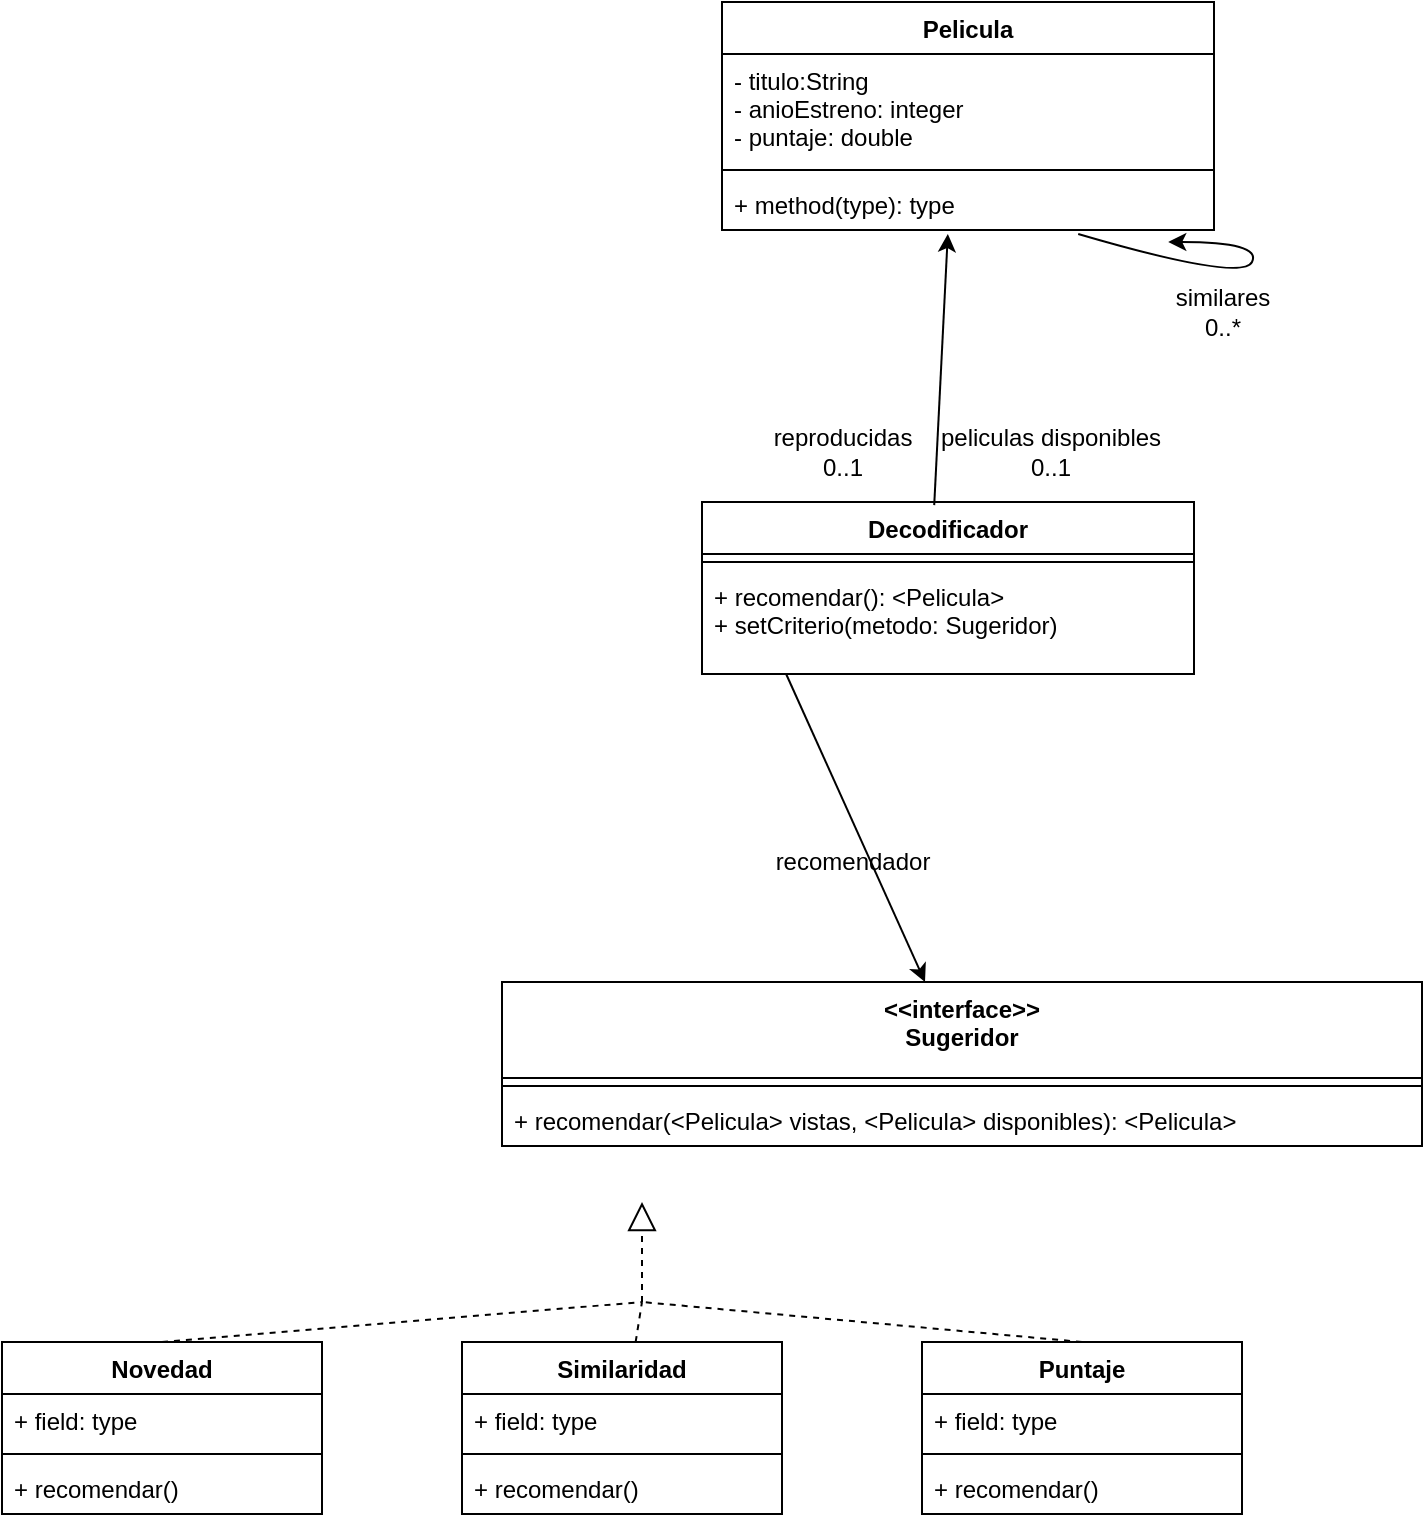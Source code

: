 <mxfile version="17.4.1" type="github">
  <diagram id="h87udIRX1UEoffj4J0M0" name="Page-1">
    <mxGraphModel dx="1568" dy="752" grid="1" gridSize="10" guides="1" tooltips="1" connect="1" arrows="1" fold="1" page="1" pageScale="1" pageWidth="827" pageHeight="1169" math="0" shadow="0">
      <root>
        <mxCell id="0" />
        <mxCell id="1" parent="0" />
        <mxCell id="5vG_H_VH1CffKF7a3QQ1-1" value="Pelicula" style="swimlane;fontStyle=1;align=center;verticalAlign=top;childLayout=stackLayout;horizontal=1;startSize=26;horizontalStack=0;resizeParent=1;resizeParentMax=0;resizeLast=0;collapsible=1;marginBottom=0;" vertex="1" parent="1">
          <mxGeometry x="250" y="80" width="246" height="114" as="geometry" />
        </mxCell>
        <mxCell id="5vG_H_VH1CffKF7a3QQ1-2" value="- titulo:String&#xa;- anioEstreno: integer&#xa;- puntaje: double&#xa;" style="text;strokeColor=none;fillColor=none;align=left;verticalAlign=top;spacingLeft=4;spacingRight=4;overflow=hidden;rotatable=0;points=[[0,0.5],[1,0.5]];portConstraint=eastwest;" vertex="1" parent="5vG_H_VH1CffKF7a3QQ1-1">
          <mxGeometry y="26" width="246" height="54" as="geometry" />
        </mxCell>
        <mxCell id="5vG_H_VH1CffKF7a3QQ1-3" value="" style="line;strokeWidth=1;fillColor=none;align=left;verticalAlign=middle;spacingTop=-1;spacingLeft=3;spacingRight=3;rotatable=0;labelPosition=right;points=[];portConstraint=eastwest;" vertex="1" parent="5vG_H_VH1CffKF7a3QQ1-1">
          <mxGeometry y="80" width="246" height="8" as="geometry" />
        </mxCell>
        <mxCell id="5vG_H_VH1CffKF7a3QQ1-4" value="+ method(type): type" style="text;strokeColor=none;fillColor=none;align=left;verticalAlign=top;spacingLeft=4;spacingRight=4;overflow=hidden;rotatable=0;points=[[0,0.5],[1,0.5]];portConstraint=eastwest;" vertex="1" parent="5vG_H_VH1CffKF7a3QQ1-1">
          <mxGeometry y="88" width="246" height="26" as="geometry" />
        </mxCell>
        <mxCell id="5vG_H_VH1CffKF7a3QQ1-41" value="" style="curved=1;endArrow=classic;html=1;rounded=0;entryX=0.907;entryY=1.231;entryDx=0;entryDy=0;entryPerimeter=0;exitX=0.724;exitY=1.077;exitDx=0;exitDy=0;exitPerimeter=0;" edge="1" parent="5vG_H_VH1CffKF7a3QQ1-1" source="5vG_H_VH1CffKF7a3QQ1-4" target="5vG_H_VH1CffKF7a3QQ1-4">
          <mxGeometry width="50" height="50" relative="1" as="geometry">
            <mxPoint x="-10" y="220" as="sourcePoint" />
            <mxPoint x="40" y="170" as="targetPoint" />
            <Array as="points">
              <mxPoint x="260" y="140" />
              <mxPoint x="270" y="120" />
            </Array>
          </mxGeometry>
        </mxCell>
        <mxCell id="5vG_H_VH1CffKF7a3QQ1-5" value="Decodificador" style="swimlane;fontStyle=1;align=center;verticalAlign=top;childLayout=stackLayout;horizontal=1;startSize=26;horizontalStack=0;resizeParent=1;resizeParentMax=0;resizeLast=0;collapsible=1;marginBottom=0;" vertex="1" parent="1">
          <mxGeometry x="240" y="330" width="246" height="86" as="geometry" />
        </mxCell>
        <mxCell id="5vG_H_VH1CffKF7a3QQ1-7" value="" style="line;strokeWidth=1;fillColor=none;align=left;verticalAlign=middle;spacingTop=-1;spacingLeft=3;spacingRight=3;rotatable=0;labelPosition=right;points=[];portConstraint=eastwest;" vertex="1" parent="5vG_H_VH1CffKF7a3QQ1-5">
          <mxGeometry y="26" width="246" height="8" as="geometry" />
        </mxCell>
        <mxCell id="5vG_H_VH1CffKF7a3QQ1-8" value="+ recomendar(): &lt;Pelicula&gt;&#xa;+ setCriterio(metodo: Sugeridor)" style="text;strokeColor=none;fillColor=none;align=left;verticalAlign=top;spacingLeft=4;spacingRight=4;overflow=hidden;rotatable=0;points=[[0,0.5],[1,0.5]];portConstraint=eastwest;" vertex="1" parent="5vG_H_VH1CffKF7a3QQ1-5">
          <mxGeometry y="34" width="246" height="52" as="geometry" />
        </mxCell>
        <mxCell id="5vG_H_VH1CffKF7a3QQ1-9" value="" style="endArrow=classic;html=1;rounded=0;exitX=0.472;exitY=0.018;exitDx=0;exitDy=0;exitPerimeter=0;entryX=0.459;entryY=1.077;entryDx=0;entryDy=0;entryPerimeter=0;" edge="1" parent="1" source="5vG_H_VH1CffKF7a3QQ1-5" target="5vG_H_VH1CffKF7a3QQ1-4">
          <mxGeometry width="50" height="50" relative="1" as="geometry">
            <mxPoint x="340" y="420" as="sourcePoint" />
            <mxPoint x="360" y="230" as="targetPoint" />
          </mxGeometry>
        </mxCell>
        <mxCell id="5vG_H_VH1CffKF7a3QQ1-11" value="reproducidas&lt;br&gt;0..1" style="text;html=1;align=center;verticalAlign=middle;resizable=0;points=[];autosize=1;strokeColor=none;fillColor=none;" vertex="1" parent="1">
          <mxGeometry x="270" y="290" width="80" height="30" as="geometry" />
        </mxCell>
        <mxCell id="5vG_H_VH1CffKF7a3QQ1-15" value="similares&lt;br&gt;0..*" style="text;html=1;align=center;verticalAlign=middle;resizable=0;points=[];autosize=1;strokeColor=none;fillColor=none;" vertex="1" parent="1">
          <mxGeometry x="470" y="220" width="60" height="30" as="geometry" />
        </mxCell>
        <mxCell id="5vG_H_VH1CffKF7a3QQ1-16" value="&lt;&lt;interface&gt;&gt;&#xa;Sugeridor" style="swimlane;fontStyle=1;align=center;verticalAlign=top;childLayout=stackLayout;horizontal=1;startSize=48;horizontalStack=0;resizeParent=1;resizeParentMax=0;resizeLast=0;collapsible=1;marginBottom=0;" vertex="1" parent="1">
          <mxGeometry x="140" y="570" width="460" height="82" as="geometry" />
        </mxCell>
        <mxCell id="5vG_H_VH1CffKF7a3QQ1-18" value="" style="line;strokeWidth=1;fillColor=none;align=left;verticalAlign=middle;spacingTop=-1;spacingLeft=3;spacingRight=3;rotatable=0;labelPosition=right;points=[];portConstraint=eastwest;" vertex="1" parent="5vG_H_VH1CffKF7a3QQ1-16">
          <mxGeometry y="48" width="460" height="8" as="geometry" />
        </mxCell>
        <mxCell id="5vG_H_VH1CffKF7a3QQ1-19" value="+ recomendar(&lt;Pelicula&gt; vistas, &lt;Pelicula&gt; disponibles): &lt;Pelicula&gt;" style="text;strokeColor=none;fillColor=none;align=left;verticalAlign=top;spacingLeft=4;spacingRight=4;overflow=hidden;rotatable=0;points=[[0,0.5],[1,0.5]];portConstraint=eastwest;" vertex="1" parent="5vG_H_VH1CffKF7a3QQ1-16">
          <mxGeometry y="56" width="460" height="26" as="geometry" />
        </mxCell>
        <mxCell id="5vG_H_VH1CffKF7a3QQ1-20" value="" style="endArrow=classic;html=1;rounded=0;exitX=0.171;exitY=1;exitDx=0;exitDy=0;exitPerimeter=0;" edge="1" parent="1" source="5vG_H_VH1CffKF7a3QQ1-8" target="5vG_H_VH1CffKF7a3QQ1-16">
          <mxGeometry width="50" height="50" relative="1" as="geometry">
            <mxPoint x="210" y="400" as="sourcePoint" />
            <mxPoint x="260" y="350" as="targetPoint" />
          </mxGeometry>
        </mxCell>
        <mxCell id="5vG_H_VH1CffKF7a3QQ1-21" value="recomendador" style="text;html=1;align=center;verticalAlign=middle;resizable=0;points=[];autosize=1;strokeColor=none;fillColor=none;" vertex="1" parent="1">
          <mxGeometry x="270" y="500" width="90" height="20" as="geometry" />
        </mxCell>
        <mxCell id="5vG_H_VH1CffKF7a3QQ1-22" value="Novedad" style="swimlane;fontStyle=1;align=center;verticalAlign=top;childLayout=stackLayout;horizontal=1;startSize=26;horizontalStack=0;resizeParent=1;resizeParentMax=0;resizeLast=0;collapsible=1;marginBottom=0;" vertex="1" parent="1">
          <mxGeometry x="-110" y="750" width="160" height="86" as="geometry" />
        </mxCell>
        <mxCell id="5vG_H_VH1CffKF7a3QQ1-23" value="+ field: type" style="text;strokeColor=none;fillColor=none;align=left;verticalAlign=top;spacingLeft=4;spacingRight=4;overflow=hidden;rotatable=0;points=[[0,0.5],[1,0.5]];portConstraint=eastwest;" vertex="1" parent="5vG_H_VH1CffKF7a3QQ1-22">
          <mxGeometry y="26" width="160" height="26" as="geometry" />
        </mxCell>
        <mxCell id="5vG_H_VH1CffKF7a3QQ1-24" value="" style="line;strokeWidth=1;fillColor=none;align=left;verticalAlign=middle;spacingTop=-1;spacingLeft=3;spacingRight=3;rotatable=0;labelPosition=right;points=[];portConstraint=eastwest;" vertex="1" parent="5vG_H_VH1CffKF7a3QQ1-22">
          <mxGeometry y="52" width="160" height="8" as="geometry" />
        </mxCell>
        <mxCell id="5vG_H_VH1CffKF7a3QQ1-25" value="+ recomendar()" style="text;strokeColor=none;fillColor=none;align=left;verticalAlign=top;spacingLeft=4;spacingRight=4;overflow=hidden;rotatable=0;points=[[0,0.5],[1,0.5]];portConstraint=eastwest;" vertex="1" parent="5vG_H_VH1CffKF7a3QQ1-22">
          <mxGeometry y="60" width="160" height="26" as="geometry" />
        </mxCell>
        <mxCell id="5vG_H_VH1CffKF7a3QQ1-26" value="Similaridad" style="swimlane;fontStyle=1;align=center;verticalAlign=top;childLayout=stackLayout;horizontal=1;startSize=26;horizontalStack=0;resizeParent=1;resizeParentMax=0;resizeLast=0;collapsible=1;marginBottom=0;" vertex="1" parent="1">
          <mxGeometry x="120" y="750" width="160" height="86" as="geometry" />
        </mxCell>
        <mxCell id="5vG_H_VH1CffKF7a3QQ1-27" value="+ field: type" style="text;strokeColor=none;fillColor=none;align=left;verticalAlign=top;spacingLeft=4;spacingRight=4;overflow=hidden;rotatable=0;points=[[0,0.5],[1,0.5]];portConstraint=eastwest;" vertex="1" parent="5vG_H_VH1CffKF7a3QQ1-26">
          <mxGeometry y="26" width="160" height="26" as="geometry" />
        </mxCell>
        <mxCell id="5vG_H_VH1CffKF7a3QQ1-28" value="" style="line;strokeWidth=1;fillColor=none;align=left;verticalAlign=middle;spacingTop=-1;spacingLeft=3;spacingRight=3;rotatable=0;labelPosition=right;points=[];portConstraint=eastwest;" vertex="1" parent="5vG_H_VH1CffKF7a3QQ1-26">
          <mxGeometry y="52" width="160" height="8" as="geometry" />
        </mxCell>
        <mxCell id="5vG_H_VH1CffKF7a3QQ1-29" value="+ recomendar()" style="text;strokeColor=none;fillColor=none;align=left;verticalAlign=top;spacingLeft=4;spacingRight=4;overflow=hidden;rotatable=0;points=[[0,0.5],[1,0.5]];portConstraint=eastwest;" vertex="1" parent="5vG_H_VH1CffKF7a3QQ1-26">
          <mxGeometry y="60" width="160" height="26" as="geometry" />
        </mxCell>
        <mxCell id="5vG_H_VH1CffKF7a3QQ1-30" value="Puntaje" style="swimlane;fontStyle=1;align=center;verticalAlign=top;childLayout=stackLayout;horizontal=1;startSize=26;horizontalStack=0;resizeParent=1;resizeParentMax=0;resizeLast=0;collapsible=1;marginBottom=0;" vertex="1" parent="1">
          <mxGeometry x="350" y="750" width="160" height="86" as="geometry" />
        </mxCell>
        <mxCell id="5vG_H_VH1CffKF7a3QQ1-31" value="+ field: type" style="text;strokeColor=none;fillColor=none;align=left;verticalAlign=top;spacingLeft=4;spacingRight=4;overflow=hidden;rotatable=0;points=[[0,0.5],[1,0.5]];portConstraint=eastwest;" vertex="1" parent="5vG_H_VH1CffKF7a3QQ1-30">
          <mxGeometry y="26" width="160" height="26" as="geometry" />
        </mxCell>
        <mxCell id="5vG_H_VH1CffKF7a3QQ1-32" value="" style="line;strokeWidth=1;fillColor=none;align=left;verticalAlign=middle;spacingTop=-1;spacingLeft=3;spacingRight=3;rotatable=0;labelPosition=right;points=[];portConstraint=eastwest;" vertex="1" parent="5vG_H_VH1CffKF7a3QQ1-30">
          <mxGeometry y="52" width="160" height="8" as="geometry" />
        </mxCell>
        <mxCell id="5vG_H_VH1CffKF7a3QQ1-33" value="+ recomendar()" style="text;strokeColor=none;fillColor=none;align=left;verticalAlign=top;spacingLeft=4;spacingRight=4;overflow=hidden;rotatable=0;points=[[0,0.5],[1,0.5]];portConstraint=eastwest;" vertex="1" parent="5vG_H_VH1CffKF7a3QQ1-30">
          <mxGeometry y="60" width="160" height="26" as="geometry" />
        </mxCell>
        <mxCell id="5vG_H_VH1CffKF7a3QQ1-36" value="" style="endArrow=block;dashed=1;endFill=0;endSize=12;html=1;rounded=0;" edge="1" parent="1">
          <mxGeometry width="160" relative="1" as="geometry">
            <mxPoint x="210" y="730" as="sourcePoint" />
            <mxPoint x="210" y="680" as="targetPoint" />
          </mxGeometry>
        </mxCell>
        <mxCell id="5vG_H_VH1CffKF7a3QQ1-37" value="" style="endArrow=none;dashed=1;html=1;rounded=0;exitX=0.5;exitY=0;exitDx=0;exitDy=0;" edge="1" parent="1" source="5vG_H_VH1CffKF7a3QQ1-22">
          <mxGeometry width="50" height="50" relative="1" as="geometry">
            <mxPoint x="210" y="500" as="sourcePoint" />
            <mxPoint x="210" y="730" as="targetPoint" />
          </mxGeometry>
        </mxCell>
        <mxCell id="5vG_H_VH1CffKF7a3QQ1-38" value="" style="endArrow=none;dashed=1;html=1;rounded=0;" edge="1" parent="1" source="5vG_H_VH1CffKF7a3QQ1-26">
          <mxGeometry width="50" height="50" relative="1" as="geometry">
            <mxPoint x="-20" y="760" as="sourcePoint" />
            <mxPoint x="210" y="730" as="targetPoint" />
          </mxGeometry>
        </mxCell>
        <mxCell id="5vG_H_VH1CffKF7a3QQ1-39" value="" style="endArrow=none;dashed=1;html=1;rounded=0;exitX=0.5;exitY=0;exitDx=0;exitDy=0;" edge="1" parent="1" source="5vG_H_VH1CffKF7a3QQ1-30">
          <mxGeometry width="50" height="50" relative="1" as="geometry">
            <mxPoint x="216.825" y="760" as="sourcePoint" />
            <mxPoint x="210" y="730" as="targetPoint" />
          </mxGeometry>
        </mxCell>
        <mxCell id="5vG_H_VH1CffKF7a3QQ1-10" value="peliculas disponibles&lt;br&gt;0..1" style="text;html=1;align=center;verticalAlign=middle;resizable=0;points=[];autosize=1;strokeColor=none;fillColor=none;" vertex="1" parent="1">
          <mxGeometry x="291" y="290" width="246" height="30" as="geometry" />
        </mxCell>
      </root>
    </mxGraphModel>
  </diagram>
</mxfile>
